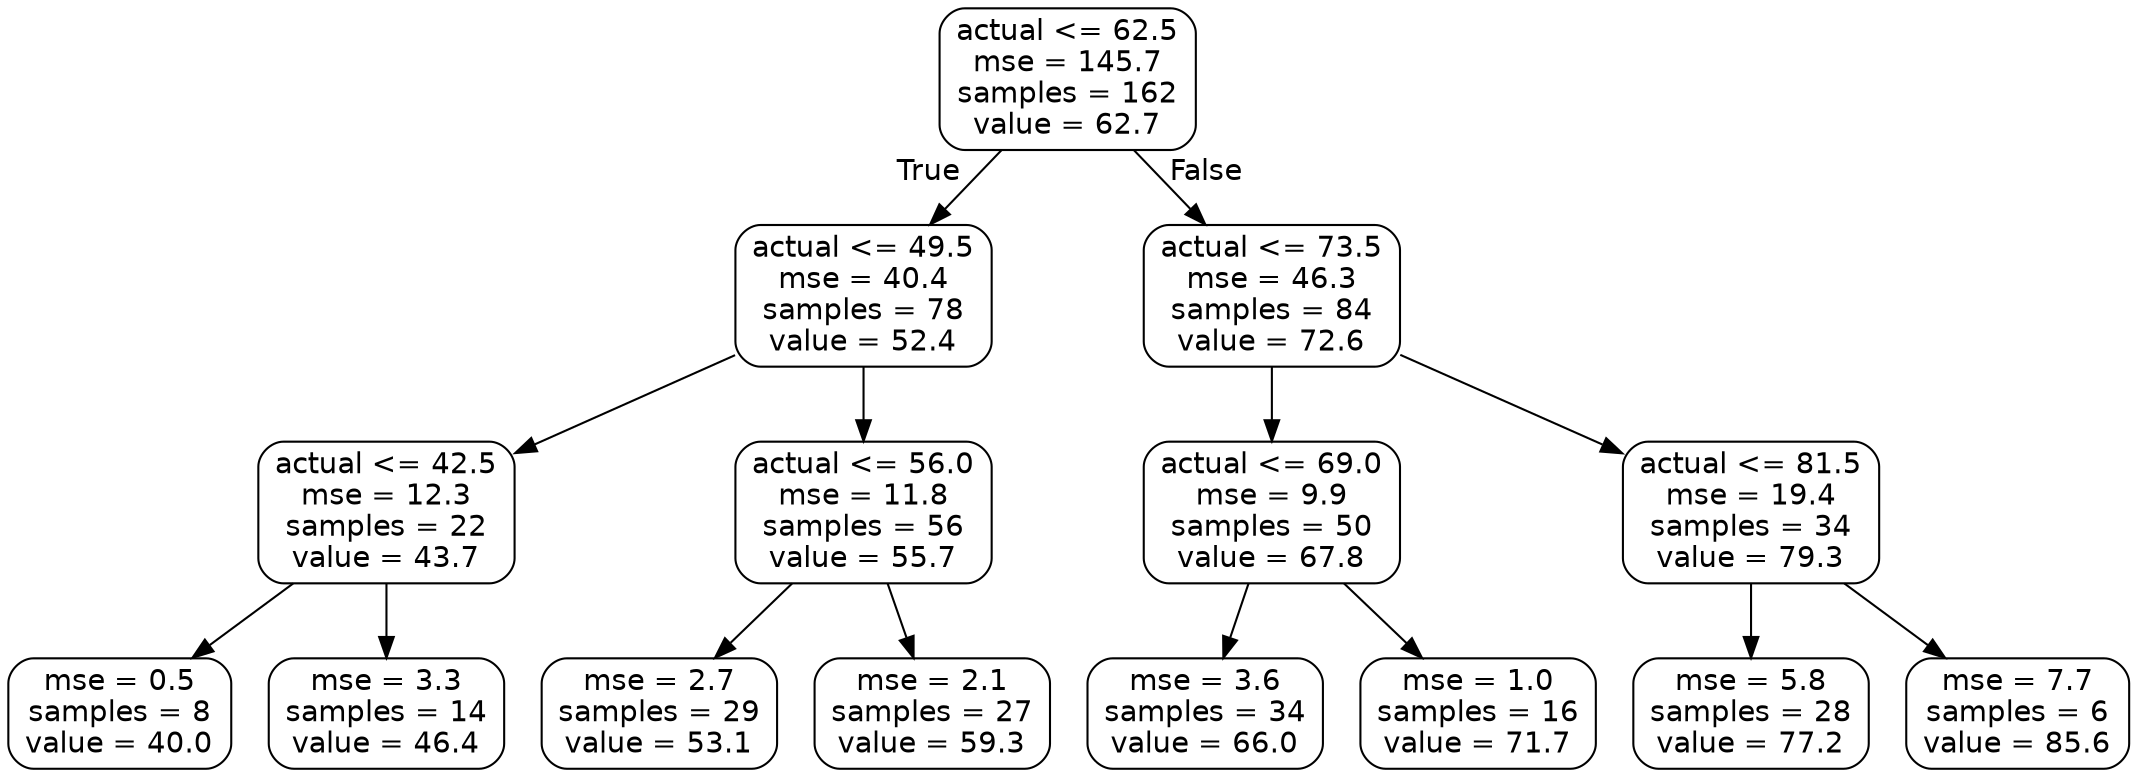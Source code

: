 digraph Tree {
node [shape=box, style="rounded", color="black", fontname=helvetica] ;
edge [fontname=helvetica] ;
0 [label="actual <= 62.5\nmse = 145.7\nsamples = 162\nvalue = 62.7"] ;
1 [label="actual <= 49.5\nmse = 40.4\nsamples = 78\nvalue = 52.4"] ;
0 -> 1 [labeldistance=2.5, labelangle=45, headlabel="True"] ;
2 [label="actual <= 42.5\nmse = 12.3\nsamples = 22\nvalue = 43.7"] ;
1 -> 2 ;
3 [label="mse = 0.5\nsamples = 8\nvalue = 40.0"] ;
2 -> 3 ;
4 [label="mse = 3.3\nsamples = 14\nvalue = 46.4"] ;
2 -> 4 ;
5 [label="actual <= 56.0\nmse = 11.8\nsamples = 56\nvalue = 55.7"] ;
1 -> 5 ;
6 [label="mse = 2.7\nsamples = 29\nvalue = 53.1"] ;
5 -> 6 ;
7 [label="mse = 2.1\nsamples = 27\nvalue = 59.3"] ;
5 -> 7 ;
8 [label="actual <= 73.5\nmse = 46.3\nsamples = 84\nvalue = 72.6"] ;
0 -> 8 [labeldistance=2.5, labelangle=-45, headlabel="False"] ;
9 [label="actual <= 69.0\nmse = 9.9\nsamples = 50\nvalue = 67.8"] ;
8 -> 9 ;
10 [label="mse = 3.6\nsamples = 34\nvalue = 66.0"] ;
9 -> 10 ;
11 [label="mse = 1.0\nsamples = 16\nvalue = 71.7"] ;
9 -> 11 ;
12 [label="actual <= 81.5\nmse = 19.4\nsamples = 34\nvalue = 79.3"] ;
8 -> 12 ;
13 [label="mse = 5.8\nsamples = 28\nvalue = 77.2"] ;
12 -> 13 ;
14 [label="mse = 7.7\nsamples = 6\nvalue = 85.6"] ;
12 -> 14 ;
}